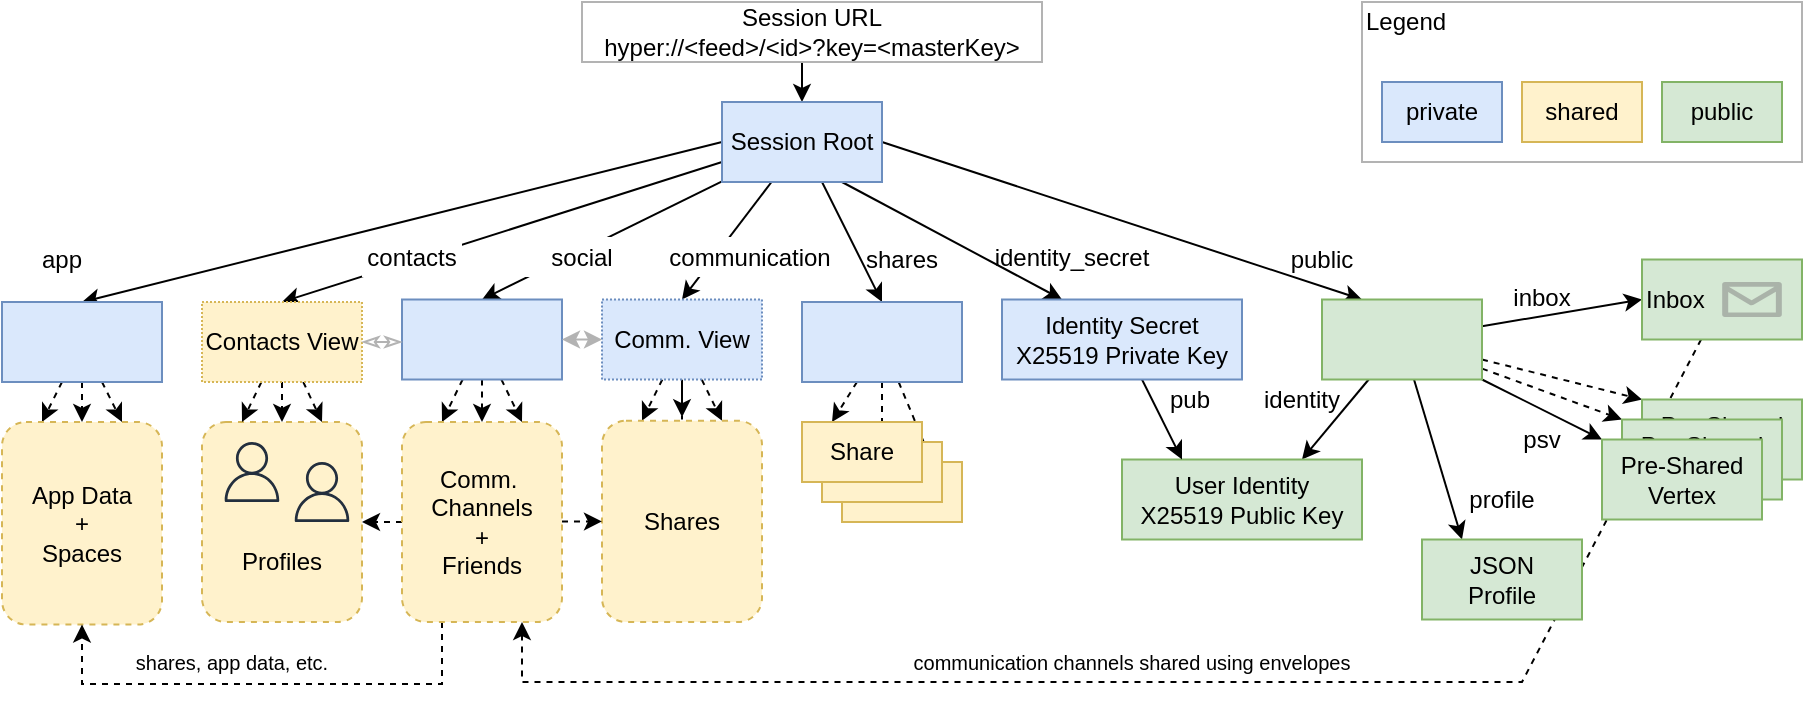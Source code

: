 <mxfile version="14.1.8" type="device"><diagram id="Ml0aSGA6D6-Fc0Lr5bi-" name="Seite-1"><mxGraphModel dx="1178" dy="676" grid="1" gridSize="10" guides="1" tooltips="1" connect="1" arrows="1" fold="1" page="1" pageScale="1" pageWidth="827" pageHeight="1169" math="0" shadow="0"><root><mxCell id="0"/><mxCell id="1" parent="0"/><mxCell id="xFcqsmkAtm6_T8LkP59Y-32" style="edgeStyle=none;rounded=0;orthogonalLoop=1;jettySize=auto;html=1;dashed=1;entryX=0.75;entryY=1;entryDx=0;entryDy=0;" parent="1" source="rFLHvhsfMd9szPDXzuUG-38" target="wTV-70kjiHfr_OyOM8vY-71" edge="1"><mxGeometry relative="1" as="geometry"><mxPoint x="414" y="430" as="targetPoint"/><Array as="points"><mxPoint x="800" y="430"/><mxPoint x="300" y="430"/></Array></mxGeometry></mxCell><mxCell id="xFcqsmkAtm6_T8LkP59Y-26" value="" style="rounded=1;whiteSpace=wrap;html=1;fillColor=#fff2cc;dashed=1;strokeColor=#d6b656;" parent="1" vertex="1"><mxGeometry x="140" y="300" width="80" height="100" as="geometry"/></mxCell><mxCell id="rFLHvhsfMd9szPDXzuUG-2" value="" style="endArrow=classic;html=1;" parent="1" edge="1"><mxGeometry width="50" height="50" relative="1" as="geometry"><mxPoint x="440" y="120" as="sourcePoint"/><mxPoint x="440" y="140" as="targetPoint"/></mxGeometry></mxCell><mxCell id="rFLHvhsfMd9szPDXzuUG-3" value="Session URL&lt;br&gt;hyper://&amp;lt;feed&amp;gt;/&amp;lt;id&amp;gt;?key=&amp;lt;masterKey&amp;gt;" style="text;html=1;fillColor=none;align=center;verticalAlign=middle;whiteSpace=wrap;rounded=0;strokeColor=#B3B3B3;" parent="1" vertex="1"><mxGeometry x="330" y="90" width="230" height="30" as="geometry"/></mxCell><mxCell id="rFLHvhsfMd9szPDXzuUG-12" style="edgeStyle=none;rounded=0;orthogonalLoop=1;jettySize=auto;html=1;entryX=0.25;entryY=0;entryDx=0;entryDy=0;exitX=1;exitY=0.5;exitDx=0;exitDy=0;" parent="1" source="rFLHvhsfMd9szPDXzuUG-10" target="rFLHvhsfMd9szPDXzuUG-11" edge="1"><mxGeometry relative="1" as="geometry"><mxPoint x="640.0" y="160.0" as="sourcePoint"/><Array as="points"/></mxGeometry></mxCell><mxCell id="rFLHvhsfMd9szPDXzuUG-30" style="edgeStyle=none;rounded=0;orthogonalLoop=1;jettySize=auto;html=1;entryX=0.25;entryY=0;entryDx=0;entryDy=0;exitX=0.75;exitY=1;exitDx=0;exitDy=0;" parent="1" source="rFLHvhsfMd9szPDXzuUG-10" target="rFLHvhsfMd9szPDXzuUG-27" edge="1"><mxGeometry relative="1" as="geometry"/></mxCell><mxCell id="rFLHvhsfMd9szPDXzuUG-43" style="edgeStyle=none;rounded=0;orthogonalLoop=1;jettySize=auto;html=1;entryX=0.5;entryY=0;entryDx=0;entryDy=0;exitX=0;exitY=0.75;exitDx=0;exitDy=0;" parent="1" source="rFLHvhsfMd9szPDXzuUG-10" target="rFLHvhsfMd9szPDXzuUG-42" edge="1"><mxGeometry relative="1" as="geometry"/></mxCell><mxCell id="rFLHvhsfMd9szPDXzuUG-46" style="edgeStyle=none;rounded=0;orthogonalLoop=1;jettySize=auto;html=1;entryX=0.5;entryY=0;entryDx=0;entryDy=0;exitX=0;exitY=0.5;exitDx=0;exitDy=0;" parent="1" source="rFLHvhsfMd9szPDXzuUG-10" target="rFLHvhsfMd9szPDXzuUG-45" edge="1"><mxGeometry relative="1" as="geometry"><Array as="points"><mxPoint x="240" y="200"/></Array></mxGeometry></mxCell><mxCell id="xFcqsmkAtm6_T8LkP59Y-3" style="rounded=0;orthogonalLoop=1;jettySize=auto;html=1;entryX=0.5;entryY=0;entryDx=0;entryDy=0;" parent="1" source="rFLHvhsfMd9szPDXzuUG-10" target="xFcqsmkAtm6_T8LkP59Y-2" edge="1"><mxGeometry relative="1" as="geometry"/></mxCell><mxCell id="wTV-70kjiHfr_OyOM8vY-68" style="edgeStyle=none;rounded=0;orthogonalLoop=1;jettySize=auto;html=1;entryX=0.5;entryY=0;entryDx=0;entryDy=0;" parent="1" source="rFLHvhsfMd9szPDXzuUG-10" target="wTV-70kjiHfr_OyOM8vY-5" edge="1"><mxGeometry relative="1" as="geometry"/></mxCell><mxCell id="rn8aZ10z9SMJyjxecTMh-2" style="rounded=0;orthogonalLoop=1;jettySize=auto;html=1;entryX=0.5;entryY=0;entryDx=0;entryDy=0;" edge="1" parent="1" source="rFLHvhsfMd9szPDXzuUG-10" target="rn8aZ10z9SMJyjxecTMh-1"><mxGeometry relative="1" as="geometry"/></mxCell><mxCell id="rFLHvhsfMd9szPDXzuUG-10" value="Session Root" style="rounded=0;whiteSpace=wrap;html=1;fillColor=#dae8fc;strokeColor=#6c8ebf;" parent="1" vertex="1"><mxGeometry x="400" y="140" width="80" height="40" as="geometry"/></mxCell><mxCell id="rFLHvhsfMd9szPDXzuUG-15" style="edgeStyle=none;rounded=0;orthogonalLoop=1;jettySize=auto;html=1;entryX=0.75;entryY=0;entryDx=0;entryDy=0;" parent="1" source="rFLHvhsfMd9szPDXzuUG-11" target="rFLHvhsfMd9szPDXzuUG-14" edge="1"><mxGeometry relative="1" as="geometry"/></mxCell><mxCell id="rFLHvhsfMd9szPDXzuUG-17" style="edgeStyle=none;rounded=0;orthogonalLoop=1;jettySize=auto;html=1;entryX=0.25;entryY=0;entryDx=0;entryDy=0;" parent="1" source="rFLHvhsfMd9szPDXzuUG-11" target="rFLHvhsfMd9szPDXzuUG-16" edge="1"><mxGeometry relative="1" as="geometry"/></mxCell><mxCell id="rFLHvhsfMd9szPDXzuUG-22" style="edgeStyle=none;rounded=0;orthogonalLoop=1;jettySize=auto;html=1;entryX=0;entryY=0;entryDx=0;entryDy=0;" parent="1" source="rFLHvhsfMd9szPDXzuUG-11" target="rFLHvhsfMd9szPDXzuUG-21" edge="1"><mxGeometry relative="1" as="geometry"/></mxCell><mxCell id="rFLHvhsfMd9szPDXzuUG-23" style="edgeStyle=none;rounded=0;orthogonalLoop=1;jettySize=auto;html=1;dashed=1;entryX=0;entryY=0;entryDx=0;entryDy=0;" parent="1" source="rFLHvhsfMd9szPDXzuUG-11" target="rFLHvhsfMd9szPDXzuUG-25" edge="1"><mxGeometry relative="1" as="geometry"><mxPoint x="840" y="298.75" as="targetPoint"/></mxGeometry></mxCell><mxCell id="rFLHvhsfMd9szPDXzuUG-24" style="edgeStyle=none;rounded=0;orthogonalLoop=1;jettySize=auto;html=1;dashed=1;entryX=0;entryY=0;entryDx=0;entryDy=0;" parent="1" source="rFLHvhsfMd9szPDXzuUG-11" target="rFLHvhsfMd9szPDXzuUG-26" edge="1"><mxGeometry relative="1" as="geometry"><mxPoint x="860" y="288.75" as="targetPoint"/></mxGeometry></mxCell><mxCell id="rFLHvhsfMd9szPDXzuUG-40" style="edgeStyle=none;rounded=0;orthogonalLoop=1;jettySize=auto;html=1;entryX=0;entryY=0.5;entryDx=0;entryDy=0;" parent="1" source="rFLHvhsfMd9szPDXzuUG-11" target="rFLHvhsfMd9szPDXzuUG-38" edge="1"><mxGeometry relative="1" as="geometry"/></mxCell><mxCell id="rFLHvhsfMd9szPDXzuUG-11" value="" style="rounded=0;whiteSpace=wrap;html=1;align=left;fillColor=#d5e8d4;strokeColor=#82b366;" parent="1" vertex="1"><mxGeometry x="700" y="238.75" width="80" height="40" as="geometry"/></mxCell><mxCell id="rFLHvhsfMd9szPDXzuUG-13" value="public" style="text;html=1;strokeColor=none;fillColor=none;align=center;verticalAlign=middle;whiteSpace=wrap;rounded=0;" parent="1" vertex="1"><mxGeometry x="680" y="208.75" width="40" height="20" as="geometry"/></mxCell><mxCell id="rFLHvhsfMd9szPDXzuUG-14" value="User Identity&lt;br&gt;&lt;span&gt;X25519 Public Key&lt;/span&gt;" style="rounded=0;whiteSpace=wrap;html=1;fillColor=#d5e8d4;strokeColor=#82b366;" parent="1" vertex="1"><mxGeometry x="600" y="318.75" width="120" height="40" as="geometry"/></mxCell><mxCell id="rFLHvhsfMd9szPDXzuUG-16" value="JSON&lt;br&gt;Profile" style="rounded=0;whiteSpace=wrap;html=1;fillColor=#d5e8d4;strokeColor=#82b366;" parent="1" vertex="1"><mxGeometry x="750" y="358.75" width="80" height="40" as="geometry"/></mxCell><mxCell id="rFLHvhsfMd9szPDXzuUG-18" value="profile" style="text;html=1;strokeColor=none;fillColor=none;align=center;verticalAlign=middle;whiteSpace=wrap;rounded=0;" parent="1" vertex="1"><mxGeometry x="770" y="328.75" width="40" height="20" as="geometry"/></mxCell><mxCell id="rFLHvhsfMd9szPDXzuUG-20" value="identity" style="text;html=1;strokeColor=none;fillColor=none;align=center;verticalAlign=middle;whiteSpace=wrap;rounded=0;" parent="1" vertex="1"><mxGeometry x="670" y="278.75" width="40" height="20" as="geometry"/></mxCell><mxCell id="rFLHvhsfMd9szPDXzuUG-26" value="Pre-Shared&lt;br&gt;Vertex" style="rounded=0;whiteSpace=wrap;html=1;fillColor=#d5e8d4;strokeColor=#82b366;" parent="1" vertex="1"><mxGeometry x="860" y="288.75" width="80" height="40" as="geometry"/></mxCell><mxCell id="rFLHvhsfMd9szPDXzuUG-25" value="Pre-Shared&lt;br&gt;Vertex" style="rounded=0;whiteSpace=wrap;html=1;fillColor=#d5e8d4;strokeColor=#82b366;" parent="1" vertex="1"><mxGeometry x="850" y="298.75" width="80" height="40" as="geometry"/></mxCell><mxCell id="rFLHvhsfMd9szPDXzuUG-21" value="Pre-Shared&lt;br&gt;Vertex" style="rounded=0;whiteSpace=wrap;html=1;fillColor=#d5e8d4;strokeColor=#82b366;" parent="1" vertex="1"><mxGeometry x="840" y="308.75" width="80" height="40" as="geometry"/></mxCell><mxCell id="rFLHvhsfMd9szPDXzuUG-28" style="edgeStyle=none;rounded=0;orthogonalLoop=1;jettySize=auto;html=1;entryX=0.25;entryY=0;entryDx=0;entryDy=0;" parent="1" source="rFLHvhsfMd9szPDXzuUG-27" target="rFLHvhsfMd9szPDXzuUG-14" edge="1"><mxGeometry relative="1" as="geometry"/></mxCell><mxCell id="rFLHvhsfMd9szPDXzuUG-27" value="Identity Secret&lt;br&gt;X25519 Private Key" style="rounded=0;whiteSpace=wrap;html=1;fillColor=#dae8fc;strokeColor=#6c8ebf;" parent="1" vertex="1"><mxGeometry x="540" y="238.75" width="120" height="40" as="geometry"/></mxCell><mxCell id="rFLHvhsfMd9szPDXzuUG-29" value="pub" style="text;html=1;strokeColor=none;fillColor=none;align=center;verticalAlign=middle;whiteSpace=wrap;rounded=0;" parent="1" vertex="1"><mxGeometry x="614" y="278.75" width="40" height="20" as="geometry"/></mxCell><mxCell id="rFLHvhsfMd9szPDXzuUG-31" value="identity_secret" style="text;html=1;strokeColor=none;fillColor=none;align=center;verticalAlign=middle;whiteSpace=wrap;rounded=0;" parent="1" vertex="1"><mxGeometry x="530" y="207.5" width="90" height="20" as="geometry"/></mxCell><mxCell id="rFLHvhsfMd9szPDXzuUG-35" value="psv" style="text;html=1;strokeColor=none;fillColor=none;align=center;verticalAlign=middle;whiteSpace=wrap;rounded=0;" parent="1" vertex="1"><mxGeometry x="790" y="298.75" width="40" height="20" as="geometry"/></mxCell><mxCell id="rFLHvhsfMd9szPDXzuUG-38" value="Inbox" style="rounded=0;whiteSpace=wrap;html=1;align=left;fillColor=#d5e8d4;strokeColor=#82b366;" parent="1" vertex="1"><mxGeometry x="860" y="218.75" width="80" height="40" as="geometry"/></mxCell><mxCell id="rFLHvhsfMd9szPDXzuUG-39" value="" style="verticalLabelPosition=bottom;html=1;verticalAlign=top;align=center;strokeColor=none;shape=mxgraph.azure.message;pointerEvents=1;fillColor=#808080;" parent="1" vertex="1"><mxGeometry x="900" y="230" width="30" height="17.5" as="geometry"/></mxCell><mxCell id="rFLHvhsfMd9szPDXzuUG-41" value="inbox" style="text;html=1;strokeColor=none;fillColor=none;align=center;verticalAlign=middle;whiteSpace=wrap;rounded=0;" parent="1" vertex="1"><mxGeometry x="790" y="227.5" width="40" height="20" as="geometry"/></mxCell><mxCell id="xFcqsmkAtm6_T8LkP59Y-29" style="rounded=0;orthogonalLoop=1;jettySize=auto;html=1;entryX=0.25;entryY=0;entryDx=0;entryDy=0;dashed=1;exitX=0.371;exitY=1.001;exitDx=0;exitDy=0;exitPerimeter=0;" parent="1" source="rFLHvhsfMd9szPDXzuUG-42" target="xFcqsmkAtm6_T8LkP59Y-26" edge="1"><mxGeometry relative="1" as="geometry"><mxPoint x="165" y="280" as="sourcePoint"/></mxGeometry></mxCell><mxCell id="xFcqsmkAtm6_T8LkP59Y-30" style="edgeStyle=none;rounded=0;orthogonalLoop=1;jettySize=auto;html=1;entryX=0.5;entryY=0;entryDx=0;entryDy=0;dashed=1;exitX=0.5;exitY=1;exitDx=0;exitDy=0;" parent="1" source="rFLHvhsfMd9szPDXzuUG-42" target="xFcqsmkAtm6_T8LkP59Y-26" edge="1"><mxGeometry relative="1" as="geometry"><mxPoint x="176.52" y="279.48" as="sourcePoint"/></mxGeometry></mxCell><mxCell id="xFcqsmkAtm6_T8LkP59Y-31" style="edgeStyle=none;rounded=0;orthogonalLoop=1;jettySize=auto;html=1;entryX=0.75;entryY=0;entryDx=0;entryDy=0;dashed=1;" parent="1" target="xFcqsmkAtm6_T8LkP59Y-26" edge="1"><mxGeometry relative="1" as="geometry"><mxPoint x="190.625" y="280" as="sourcePoint"/></mxGeometry></mxCell><mxCell id="rFLHvhsfMd9szPDXzuUG-42" value="Contacts View" style="rounded=0;whiteSpace=wrap;html=1;fillColor=#fff2cc;dashed=1;dashPattern=1 1;strokeColor=#d6b656;" parent="1" vertex="1"><mxGeometry x="140" y="240" width="80" height="40" as="geometry"/></mxCell><mxCell id="rFLHvhsfMd9szPDXzuUG-44" value="app" style="text;html=1;strokeColor=none;fillColor=none;align=center;verticalAlign=middle;whiteSpace=wrap;rounded=0;" parent="1" vertex="1"><mxGeometry x="50" y="208.75" width="40" height="20" as="geometry"/></mxCell><mxCell id="rFLHvhsfMd9szPDXzuUG-69" style="edgeStyle=none;rounded=0;orthogonalLoop=1;jettySize=auto;html=1;dashed=1;" parent="1" source="rFLHvhsfMd9szPDXzuUG-45" target="rFLHvhsfMd9szPDXzuUG-68" edge="1"><mxGeometry relative="1" as="geometry"/></mxCell><mxCell id="rFLHvhsfMd9szPDXzuUG-70" style="edgeStyle=none;rounded=0;orthogonalLoop=1;jettySize=auto;html=1;entryX=0.25;entryY=0;entryDx=0;entryDy=0;dashed=1;" parent="1" source="rFLHvhsfMd9szPDXzuUG-45" target="rFLHvhsfMd9szPDXzuUG-68" edge="1"><mxGeometry relative="1" as="geometry"/></mxCell><mxCell id="rFLHvhsfMd9szPDXzuUG-71" style="edgeStyle=none;rounded=0;orthogonalLoop=1;jettySize=auto;html=1;entryX=0.75;entryY=0;entryDx=0;entryDy=0;dashed=1;" parent="1" source="rFLHvhsfMd9szPDXzuUG-45" target="rFLHvhsfMd9szPDXzuUG-68" edge="1"><mxGeometry relative="1" as="geometry"/></mxCell><mxCell id="rFLHvhsfMd9szPDXzuUG-45" value="" style="rounded=0;whiteSpace=wrap;html=1;fillColor=#dae8fc;strokeColor=#6c8ebf;" parent="1" vertex="1"><mxGeometry x="40" y="240" width="80" height="40" as="geometry"/></mxCell><mxCell id="rFLHvhsfMd9szPDXzuUG-47" value="contacts" style="text;html=1;strokeColor=none;align=center;verticalAlign=middle;whiteSpace=wrap;rounded=0;fillColor=#ffffff;" parent="1" vertex="1"><mxGeometry x="220" y="207.5" width="50" height="20" as="geometry"/></mxCell><mxCell id="rFLHvhsfMd9szPDXzuUG-68" value="App Data&lt;br&gt;+&lt;br&gt;Spaces" style="rounded=1;whiteSpace=wrap;html=1;dashed=1;fillColor=#fff2cc;strokeColor=#d6b656;" parent="1" vertex="1"><mxGeometry x="40" y="300" width="80" height="101.25" as="geometry"/></mxCell><mxCell id="wTV-70kjiHfr_OyOM8vY-2" style="edgeStyle=orthogonalEdgeStyle;rounded=0;orthogonalLoop=1;jettySize=auto;html=1;entryX=0.5;entryY=-0.018;entryDx=0;entryDy=0;entryPerimeter=0;dashed=1;" parent="1" source="xFcqsmkAtm6_T8LkP59Y-2" target="wTV-70kjiHfr_OyOM8vY-1" edge="1"><mxGeometry relative="1" as="geometry"/></mxCell><mxCell id="wTV-70kjiHfr_OyOM8vY-3" style="rounded=0;orthogonalLoop=1;jettySize=auto;html=1;entryX=0.75;entryY=0;entryDx=0;entryDy=0;dashed=1;" parent="1" source="xFcqsmkAtm6_T8LkP59Y-2" target="wTV-70kjiHfr_OyOM8vY-1" edge="1"><mxGeometry relative="1" as="geometry"/></mxCell><mxCell id="wTV-70kjiHfr_OyOM8vY-4" style="edgeStyle=none;rounded=0;orthogonalLoop=1;jettySize=auto;html=1;entryX=0.25;entryY=0;entryDx=0;entryDy=0;dashed=1;" parent="1" source="xFcqsmkAtm6_T8LkP59Y-2" target="wTV-70kjiHfr_OyOM8vY-1" edge="1"><mxGeometry relative="1" as="geometry"/></mxCell><mxCell id="xFcqsmkAtm6_T8LkP59Y-2" value="Comm. View" style="rounded=0;whiteSpace=wrap;html=1;fillColor=#dae8fc;dashed=1;dashPattern=1 1;strokeColor=#6c8ebf;" parent="1" vertex="1"><mxGeometry x="340" y="238.75" width="80" height="40" as="geometry"/></mxCell><mxCell id="xFcqsmkAtm6_T8LkP59Y-4" value="&lt;font style=&quot;font-size: 12px&quot;&gt;social&lt;/font&gt;" style="text;html=1;strokeColor=none;align=center;verticalAlign=middle;whiteSpace=wrap;rounded=0;fillColor=#ffffff;" parent="1" vertex="1"><mxGeometry x="300" y="207.5" width="60" height="20" as="geometry"/></mxCell><mxCell id="xFcqsmkAtm6_T8LkP59Y-17" value="" style="endArrow=classic;html=1;dashed=1;entryX=0.5;entryY=1;entryDx=0;entryDy=0;edgeStyle=orthogonalEdgeStyle;exitX=0.25;exitY=1;exitDx=0;exitDy=0;rounded=0;" parent="1" source="wTV-70kjiHfr_OyOM8vY-71" target="rFLHvhsfMd9szPDXzuUG-68" edge="1"><mxGeometry width="50" height="50" relative="1" as="geometry"><mxPoint x="230" y="431.25" as="sourcePoint"/><mxPoint x="270" y="321.25" as="targetPoint"/><Array as="points"><mxPoint x="260" y="431"/><mxPoint x="80" y="431"/></Array></mxGeometry></mxCell><mxCell id="xFcqsmkAtm6_T8LkP59Y-21" value="&lt;font style=&quot;font-size: 10px&quot;&gt;shares, app data, etc.&lt;/font&gt;" style="text;html=1;strokeColor=none;fillColor=none;align=center;verticalAlign=middle;whiteSpace=wrap;rounded=0;" parent="1" vertex="1"><mxGeometry x="70" y="410" width="170" height="20.63" as="geometry"/></mxCell><mxCell id="xFcqsmkAtm6_T8LkP59Y-23" value="" style="outlineConnect=0;fontColor=#232F3E;gradientColor=none;fillColor=#232F3E;strokeColor=none;dashed=0;verticalLabelPosition=bottom;verticalAlign=top;align=center;html=1;fontSize=12;fontStyle=0;aspect=fixed;pointerEvents=1;shape=mxgraph.aws4.user;" parent="1" vertex="1"><mxGeometry x="150" y="310" width="30" height="30" as="geometry"/></mxCell><mxCell id="xFcqsmkAtm6_T8LkP59Y-24" value="" style="outlineConnect=0;fontColor=#232F3E;gradientColor=none;fillColor=#232F3E;strokeColor=none;dashed=0;verticalLabelPosition=bottom;verticalAlign=top;align=center;html=1;fontSize=12;fontStyle=0;aspect=fixed;pointerEvents=1;shape=mxgraph.aws4.user;" parent="1" vertex="1"><mxGeometry x="185" y="320" width="30" height="30" as="geometry"/></mxCell><mxCell id="xFcqsmkAtm6_T8LkP59Y-28" value="Profiles" style="text;html=1;strokeColor=none;fillColor=none;align=center;verticalAlign=middle;whiteSpace=wrap;rounded=0;dashed=1;" parent="1" vertex="1"><mxGeometry x="155" y="360" width="50" height="20" as="geometry"/></mxCell><mxCell id="xFcqsmkAtm6_T8LkP59Y-33" value="&lt;font style=&quot;font-size: 10px&quot;&gt;communication channels shared using envelopes&lt;/font&gt;" style="text;html=1;strokeColor=none;fillColor=none;align=center;verticalAlign=middle;whiteSpace=wrap;rounded=0;dashed=1;dashPattern=1 1;" parent="1" vertex="1"><mxGeometry x="470" y="410" width="270" height="20" as="geometry"/></mxCell><mxCell id="xFcqsmkAtm6_T8LkP59Y-34" value="" style="rounded=0;whiteSpace=wrap;html=1;fillColor=none;strokeColor=#B3B3B3;" parent="1" vertex="1"><mxGeometry x="720" y="90" width="220" height="80" as="geometry"/></mxCell><mxCell id="xFcqsmkAtm6_T8LkP59Y-35" value="Legend" style="text;html=1;strokeColor=none;fillColor=none;align=left;verticalAlign=middle;whiteSpace=wrap;rounded=0;" parent="1" vertex="1"><mxGeometry x="720" y="90" width="50" height="20" as="geometry"/></mxCell><mxCell id="xFcqsmkAtm6_T8LkP59Y-36" value="private" style="rounded=0;whiteSpace=wrap;html=1;strokeColor=#6c8ebf;fillColor=#dae8fc;" parent="1" vertex="1"><mxGeometry x="730" y="130" width="60" height="30" as="geometry"/></mxCell><mxCell id="xFcqsmkAtm6_T8LkP59Y-37" value="shared" style="rounded=0;whiteSpace=wrap;html=1;strokeColor=#d6b656;fillColor=#fff2cc;" parent="1" vertex="1"><mxGeometry x="800" y="130" width="60" height="30" as="geometry"/></mxCell><mxCell id="xFcqsmkAtm6_T8LkP59Y-38" value="public" style="rounded=0;whiteSpace=wrap;html=1;strokeColor=#82b366;fillColor=#d5e8d4;" parent="1" vertex="1"><mxGeometry x="870" y="130" width="60" height="30" as="geometry"/></mxCell><mxCell id="wTV-70kjiHfr_OyOM8vY-1" value="Shares" style="rounded=1;whiteSpace=wrap;html=1;dashed=1;fillColor=#fff2cc;strokeColor=#d6b656;" parent="1" vertex="1"><mxGeometry x="340" y="299.38" width="80" height="100.62" as="geometry"/></mxCell><mxCell id="wTV-70kjiHfr_OyOM8vY-72" style="edgeStyle=none;rounded=0;orthogonalLoop=1;jettySize=auto;html=1;entryX=0.5;entryY=0;entryDx=0;entryDy=0;dashed=1;" parent="1" source="wTV-70kjiHfr_OyOM8vY-5" target="wTV-70kjiHfr_OyOM8vY-71" edge="1"><mxGeometry relative="1" as="geometry"/></mxCell><mxCell id="wTV-70kjiHfr_OyOM8vY-73" style="edgeStyle=none;rounded=0;orthogonalLoop=1;jettySize=auto;html=1;entryX=0.75;entryY=0;entryDx=0;entryDy=0;dashed=1;" parent="1" source="wTV-70kjiHfr_OyOM8vY-5" target="wTV-70kjiHfr_OyOM8vY-71" edge="1"><mxGeometry relative="1" as="geometry"/></mxCell><mxCell id="wTV-70kjiHfr_OyOM8vY-74" style="edgeStyle=none;rounded=0;orthogonalLoop=1;jettySize=auto;html=1;entryX=0.25;entryY=0;entryDx=0;entryDy=0;dashed=1;" parent="1" source="wTV-70kjiHfr_OyOM8vY-5" target="wTV-70kjiHfr_OyOM8vY-71" edge="1"><mxGeometry relative="1" as="geometry"/></mxCell><mxCell id="wTV-70kjiHfr_OyOM8vY-5" value="" style="rounded=0;whiteSpace=wrap;html=1;fillColor=#dae8fc;strokeColor=#6c8ebf;" parent="1" vertex="1"><mxGeometry x="240" y="238.75" width="80" height="40" as="geometry"/></mxCell><mxCell id="wTV-70kjiHfr_OyOM8vY-69" value="communication" style="text;html=1;strokeColor=none;align=center;verticalAlign=middle;whiteSpace=wrap;rounded=0;fillColor=#ffffff;" parent="1" vertex="1"><mxGeometry x="369" y="207.5" width="90" height="20" as="geometry"/></mxCell><mxCell id="rn8aZ10z9SMJyjxecTMh-23" style="edgeStyle=none;rounded=0;orthogonalLoop=1;jettySize=auto;html=1;entryX=0;entryY=0.5;entryDx=0;entryDy=0;dashed=1;fontSize=10;" edge="1" parent="1" source="wTV-70kjiHfr_OyOM8vY-71" target="wTV-70kjiHfr_OyOM8vY-1"><mxGeometry relative="1" as="geometry"/></mxCell><mxCell id="rn8aZ10z9SMJyjxecTMh-24" style="edgeStyle=none;rounded=0;orthogonalLoop=1;jettySize=auto;html=1;entryX=1;entryY=0.5;entryDx=0;entryDy=0;dashed=1;fontSize=10;" edge="1" parent="1" source="wTV-70kjiHfr_OyOM8vY-71" target="xFcqsmkAtm6_T8LkP59Y-26"><mxGeometry relative="1" as="geometry"/></mxCell><mxCell id="wTV-70kjiHfr_OyOM8vY-71" value="Comm.&amp;nbsp;&lt;br&gt;Channels&lt;br&gt;+&lt;br&gt;Friends" style="rounded=1;whiteSpace=wrap;html=1;dashed=1;fillColor=#fff2cc;strokeColor=#d6b656;" parent="1" vertex="1"><mxGeometry x="240" y="300" width="80" height="100" as="geometry"/></mxCell><mxCell id="wTV-70kjiHfr_OyOM8vY-76" value="" style="endArrow=classicThin;startArrow=classicThin;html=1;exitX=1;exitY=0.5;exitDx=0;exitDy=0;startFill=0;endFill=0;strokeColor=#B3B3B3;" parent="1" source="rFLHvhsfMd9szPDXzuUG-42" edge="1"><mxGeometry width="50" height="50" relative="1" as="geometry"><mxPoint x="310" y="350" as="sourcePoint"/><mxPoint x="240" y="260" as="targetPoint"/></mxGeometry></mxCell><mxCell id="wTV-70kjiHfr_OyOM8vY-77" value="" style="endArrow=classic;startArrow=classic;html=1;strokeColor=#B3B3B3;exitX=1;exitY=0.5;exitDx=0;exitDy=0;entryX=0;entryY=0.5;entryDx=0;entryDy=0;" parent="1" source="wTV-70kjiHfr_OyOM8vY-5" target="xFcqsmkAtm6_T8LkP59Y-2" edge="1"><mxGeometry width="50" height="50" relative="1" as="geometry"><mxPoint x="310" y="350" as="sourcePoint"/><mxPoint x="360" y="300" as="targetPoint"/></mxGeometry></mxCell><mxCell id="rn8aZ10z9SMJyjxecTMh-25" style="edgeStyle=none;rounded=0;orthogonalLoop=1;jettySize=auto;html=1;entryX=0.25;entryY=0;entryDx=0;entryDy=0;dashed=1;fontSize=10;" edge="1" parent="1" source="rn8aZ10z9SMJyjxecTMh-1" target="rn8aZ10z9SMJyjxecTMh-11"><mxGeometry relative="1" as="geometry"/></mxCell><mxCell id="rn8aZ10z9SMJyjxecTMh-26" style="edgeStyle=none;rounded=0;orthogonalLoop=1;jettySize=auto;html=1;entryX=0.5;entryY=0;entryDx=0;entryDy=0;dashed=1;fontSize=10;" edge="1" parent="1" source="rn8aZ10z9SMJyjxecTMh-1" target="rn8aZ10z9SMJyjxecTMh-12"><mxGeometry relative="1" as="geometry"/></mxCell><mxCell id="rn8aZ10z9SMJyjxecTMh-27" style="edgeStyle=none;rounded=0;orthogonalLoop=1;jettySize=auto;html=1;entryX=0.75;entryY=0;entryDx=0;entryDy=0;dashed=1;fontSize=10;" edge="1" parent="1" source="rn8aZ10z9SMJyjxecTMh-1" target="rn8aZ10z9SMJyjxecTMh-13"><mxGeometry relative="1" as="geometry"/></mxCell><mxCell id="rn8aZ10z9SMJyjxecTMh-1" value="" style="rounded=0;whiteSpace=wrap;html=1;fillColor=#dae8fc;strokeColor=#6c8ebf;" vertex="1" parent="1"><mxGeometry x="440" y="240" width="80" height="40" as="geometry"/></mxCell><mxCell id="rn8aZ10z9SMJyjxecTMh-3" value="shares" style="text;html=1;strokeColor=none;fillColor=none;align=center;verticalAlign=middle;whiteSpace=wrap;rounded=0;" vertex="1" parent="1"><mxGeometry x="470" y="208.75" width="40" height="20" as="geometry"/></mxCell><mxCell id="rn8aZ10z9SMJyjxecTMh-13" value="Share" style="rounded=0;whiteSpace=wrap;html=1;fillColor=#fff2cc;strokeColor=#d6b656;" vertex="1" parent="1"><mxGeometry x="460" y="320" width="60" height="30" as="geometry"/></mxCell><mxCell id="rn8aZ10z9SMJyjxecTMh-12" value="Share" style="rounded=0;whiteSpace=wrap;html=1;fillColor=#fff2cc;strokeColor=#d6b656;" vertex="1" parent="1"><mxGeometry x="450" y="310" width="60" height="30" as="geometry"/></mxCell><mxCell id="rn8aZ10z9SMJyjxecTMh-11" value="Share" style="rounded=0;whiteSpace=wrap;html=1;fillColor=#fff2cc;strokeColor=#d6b656;" vertex="1" parent="1"><mxGeometry x="440" y="300" width="60" height="30" as="geometry"/></mxCell></root></mxGraphModel></diagram></mxfile>